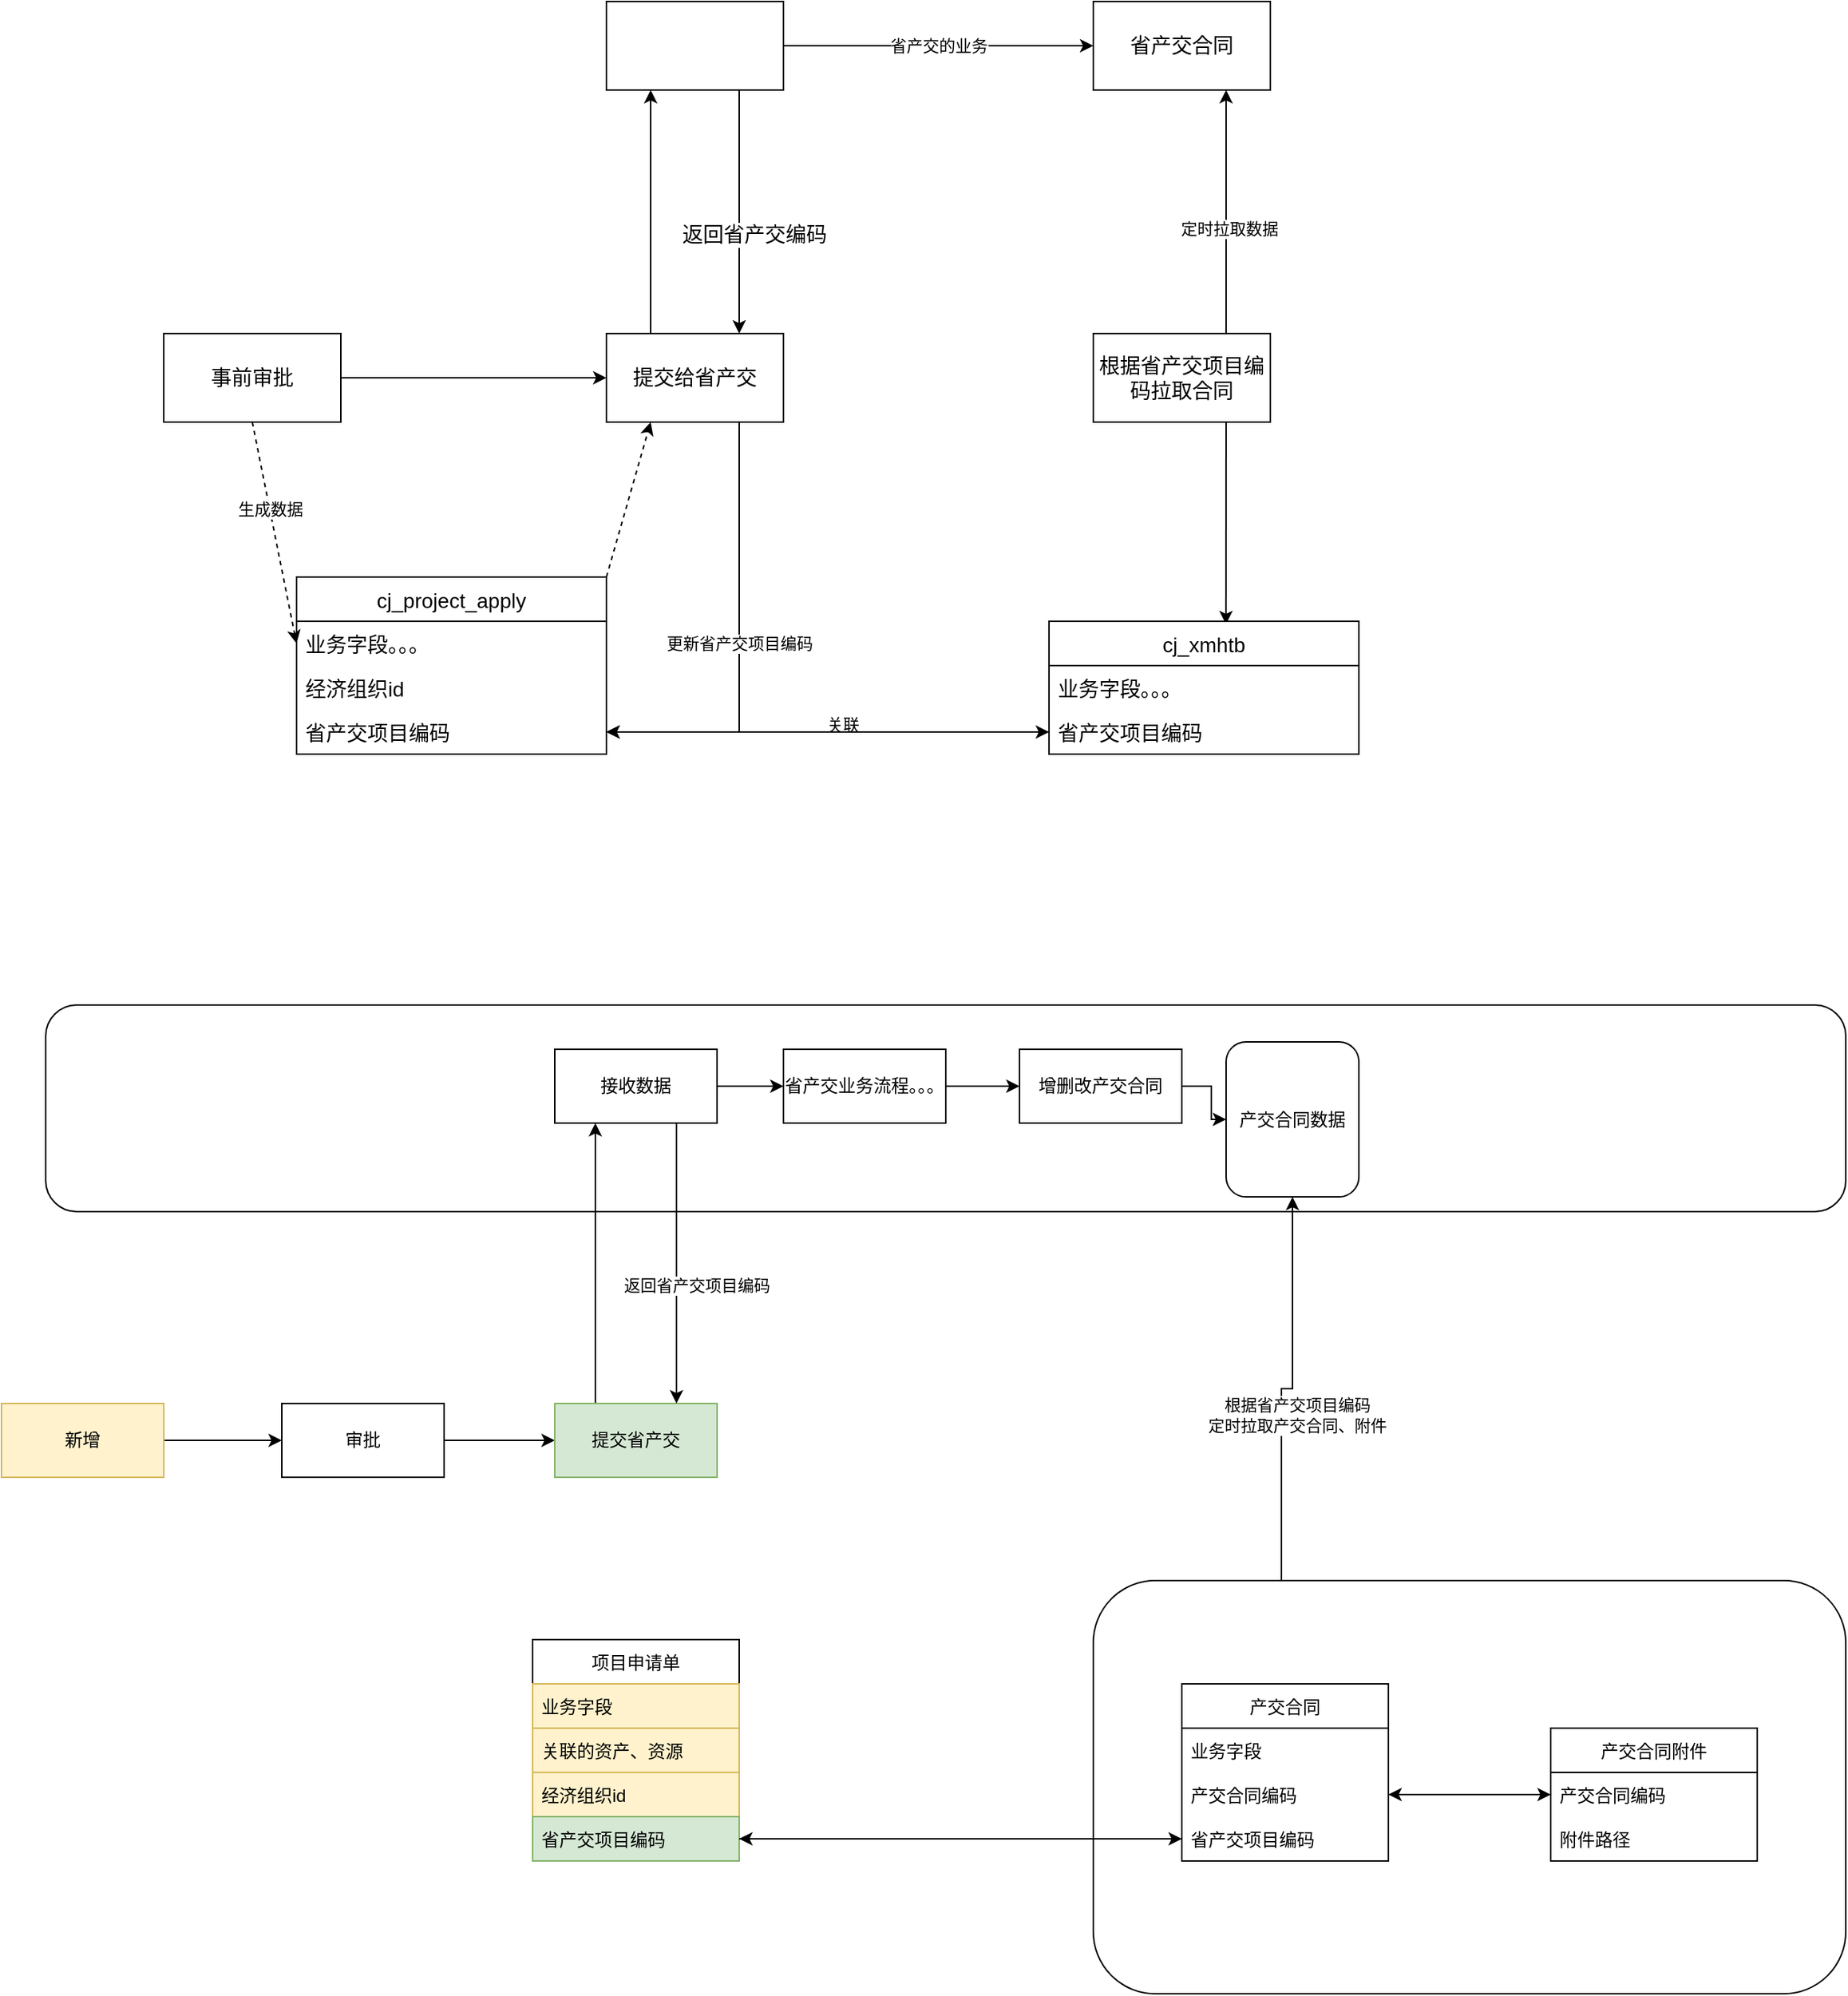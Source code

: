 <mxfile version="20.5.1" type="github">
  <diagram id="X07Baq81gWpiOjJxXAKM" name="第 1 页">
    <mxGraphModel dx="1822" dy="761" grid="1" gridSize="10" guides="1" tooltips="1" connect="1" arrows="1" fold="1" page="0" pageScale="1" pageWidth="827" pageHeight="1169" math="0" shadow="0">
      <root>
        <mxCell id="0" />
        <mxCell id="1" parent="0" />
        <mxCell id="7P25dvQ3lvKpP32Pxlyo-65" value="" style="rounded=1;whiteSpace=wrap;html=1;" vertex="1" parent="1">
          <mxGeometry x="10" y="750" width="1220" height="140" as="geometry" />
        </mxCell>
        <mxCell id="7P25dvQ3lvKpP32Pxlyo-66" style="edgeStyle=orthogonalEdgeStyle;rounded=0;orthogonalLoop=1;jettySize=auto;html=1;exitX=0.25;exitY=0;exitDx=0;exitDy=0;" edge="1" parent="1" source="7P25dvQ3lvKpP32Pxlyo-62" target="7P25dvQ3lvKpP32Pxlyo-87">
          <mxGeometry relative="1" as="geometry">
            <mxPoint x="848" y="900" as="targetPoint" />
          </mxGeometry>
        </mxCell>
        <mxCell id="7P25dvQ3lvKpP32Pxlyo-67" value="根据省产交项目编码&lt;br&gt;定时拉取产交合同、附件" style="edgeLabel;html=1;align=center;verticalAlign=middle;resizable=0;points=[];" vertex="1" connectable="0" parent="7P25dvQ3lvKpP32Pxlyo-66">
          <mxGeometry x="0.12" y="1" relative="1" as="geometry">
            <mxPoint x="4" y="30" as="offset" />
          </mxGeometry>
        </mxCell>
        <mxCell id="7P25dvQ3lvKpP32Pxlyo-62" value="" style="rounded=1;whiteSpace=wrap;html=1;" vertex="1" parent="1">
          <mxGeometry x="720" y="1140" width="510" height="280" as="geometry" />
        </mxCell>
        <mxCell id="7P25dvQ3lvKpP32Pxlyo-23" style="rounded=0;orthogonalLoop=1;jettySize=auto;html=1;exitX=0.5;exitY=1;exitDx=0;exitDy=0;entryX=0;entryY=0.5;entryDx=0;entryDy=0;dashed=1;" edge="1" parent="1" source="7P25dvQ3lvKpP32Pxlyo-1" target="7P25dvQ3lvKpP32Pxlyo-8">
          <mxGeometry relative="1" as="geometry" />
        </mxCell>
        <mxCell id="7P25dvQ3lvKpP32Pxlyo-24" value="生成数据" style="edgeLabel;html=1;align=center;verticalAlign=middle;resizable=0;points=[];" vertex="1" connectable="0" parent="7P25dvQ3lvKpP32Pxlyo-23">
          <mxGeometry x="-0.218" relative="1" as="geometry">
            <mxPoint as="offset" />
          </mxGeometry>
        </mxCell>
        <mxCell id="7P25dvQ3lvKpP32Pxlyo-25" style="edgeStyle=orthogonalEdgeStyle;rounded=0;orthogonalLoop=1;jettySize=auto;html=1;exitX=1;exitY=0.5;exitDx=0;exitDy=0;entryX=0;entryY=0.5;entryDx=0;entryDy=0;" edge="1" parent="1" source="7P25dvQ3lvKpP32Pxlyo-1" target="7P25dvQ3lvKpP32Pxlyo-5">
          <mxGeometry relative="1" as="geometry" />
        </mxCell>
        <mxCell id="7P25dvQ3lvKpP32Pxlyo-1" value="事前审批" style="rounded=0;whiteSpace=wrap;html=1;fontSize=14;" vertex="1" parent="1">
          <mxGeometry x="90" y="295" width="120" height="60" as="geometry" />
        </mxCell>
        <mxCell id="7P25dvQ3lvKpP32Pxlyo-13" style="edgeStyle=orthogonalEdgeStyle;rounded=0;orthogonalLoop=1;jettySize=auto;html=1;exitX=0.75;exitY=1;exitDx=0;exitDy=0;entryX=0.75;entryY=0;entryDx=0;entryDy=0;fontSize=14;" edge="1" parent="1" source="7P25dvQ3lvKpP32Pxlyo-2" target="7P25dvQ3lvKpP32Pxlyo-5">
          <mxGeometry relative="1" as="geometry" />
        </mxCell>
        <mxCell id="7P25dvQ3lvKpP32Pxlyo-14" value="返回省产交编码" style="edgeLabel;html=1;align=center;verticalAlign=middle;resizable=0;points=[];fontSize=14;" vertex="1" connectable="0" parent="7P25dvQ3lvKpP32Pxlyo-13">
          <mxGeometry x="0.188" y="-4" relative="1" as="geometry">
            <mxPoint x="14" as="offset" />
          </mxGeometry>
        </mxCell>
        <mxCell id="7P25dvQ3lvKpP32Pxlyo-29" value="省产交的业务" style="edgeStyle=none;rounded=0;orthogonalLoop=1;jettySize=auto;html=1;exitX=1;exitY=0.5;exitDx=0;exitDy=0;entryX=0;entryY=0.5;entryDx=0;entryDy=0;" edge="1" parent="1" source="7P25dvQ3lvKpP32Pxlyo-2" target="7P25dvQ3lvKpP32Pxlyo-28">
          <mxGeometry relative="1" as="geometry" />
        </mxCell>
        <mxCell id="7P25dvQ3lvKpP32Pxlyo-2" value="" style="rounded=0;whiteSpace=wrap;html=1;fontSize=14;" vertex="1" parent="1">
          <mxGeometry x="390" y="70" width="120" height="60" as="geometry" />
        </mxCell>
        <mxCell id="7P25dvQ3lvKpP32Pxlyo-12" style="edgeStyle=orthogonalEdgeStyle;rounded=0;orthogonalLoop=1;jettySize=auto;html=1;exitX=0.25;exitY=0;exitDx=0;exitDy=0;entryX=0.25;entryY=1;entryDx=0;entryDy=0;fontSize=14;" edge="1" parent="1" source="7P25dvQ3lvKpP32Pxlyo-5" target="7P25dvQ3lvKpP32Pxlyo-2">
          <mxGeometry relative="1" as="geometry" />
        </mxCell>
        <mxCell id="7P25dvQ3lvKpP32Pxlyo-18" value="更新省产交项目编码" style="edgeStyle=orthogonalEdgeStyle;rounded=0;orthogonalLoop=1;jettySize=auto;html=1;exitX=0.75;exitY=1;exitDx=0;exitDy=0;entryX=1;entryY=0.5;entryDx=0;entryDy=0;" edge="1" parent="1" source="7P25dvQ3lvKpP32Pxlyo-5" target="7P25dvQ3lvKpP32Pxlyo-10">
          <mxGeometry relative="1" as="geometry" />
        </mxCell>
        <mxCell id="7P25dvQ3lvKpP32Pxlyo-5" value="提交给省产交" style="rounded=0;whiteSpace=wrap;html=1;fontSize=14;" vertex="1" parent="1">
          <mxGeometry x="390" y="295" width="120" height="60" as="geometry" />
        </mxCell>
        <mxCell id="7P25dvQ3lvKpP32Pxlyo-26" style="edgeStyle=none;rounded=0;orthogonalLoop=1;jettySize=auto;html=1;exitX=1;exitY=0;exitDx=0;exitDy=0;entryX=0.25;entryY=1;entryDx=0;entryDy=0;dashed=1;" edge="1" parent="1" source="7P25dvQ3lvKpP32Pxlyo-7" target="7P25dvQ3lvKpP32Pxlyo-5">
          <mxGeometry relative="1" as="geometry" />
        </mxCell>
        <mxCell id="7P25dvQ3lvKpP32Pxlyo-7" value="cj_project_apply" style="swimlane;fontStyle=0;childLayout=stackLayout;horizontal=1;startSize=30;horizontalStack=0;resizeParent=1;resizeParentMax=0;resizeLast=0;collapsible=1;marginBottom=0;fontSize=14;" vertex="1" parent="1">
          <mxGeometry x="180" y="460" width="210" height="120" as="geometry" />
        </mxCell>
        <mxCell id="7P25dvQ3lvKpP32Pxlyo-8" value="业务字段。。。" style="text;strokeColor=none;fillColor=none;align=left;verticalAlign=middle;spacingLeft=4;spacingRight=4;overflow=hidden;points=[[0,0.5],[1,0.5]];portConstraint=eastwest;rotatable=0;fontSize=14;" vertex="1" parent="7P25dvQ3lvKpP32Pxlyo-7">
          <mxGeometry y="30" width="210" height="30" as="geometry" />
        </mxCell>
        <mxCell id="7P25dvQ3lvKpP32Pxlyo-9" value="经济组织id" style="text;strokeColor=none;fillColor=none;align=left;verticalAlign=middle;spacingLeft=4;spacingRight=4;overflow=hidden;points=[[0,0.5],[1,0.5]];portConstraint=eastwest;rotatable=0;fontSize=14;" vertex="1" parent="7P25dvQ3lvKpP32Pxlyo-7">
          <mxGeometry y="60" width="210" height="30" as="geometry" />
        </mxCell>
        <mxCell id="7P25dvQ3lvKpP32Pxlyo-10" value="省产交项目编码" style="text;strokeColor=none;fillColor=none;align=left;verticalAlign=middle;spacingLeft=4;spacingRight=4;overflow=hidden;points=[[0,0.5],[1,0.5]];portConstraint=eastwest;rotatable=0;fontSize=14;" vertex="1" parent="7P25dvQ3lvKpP32Pxlyo-7">
          <mxGeometry y="90" width="210" height="30" as="geometry" />
        </mxCell>
        <mxCell id="7P25dvQ3lvKpP32Pxlyo-36" style="edgeStyle=none;rounded=0;orthogonalLoop=1;jettySize=auto;html=1;exitX=0.75;exitY=0;exitDx=0;exitDy=0;entryX=0.75;entryY=1;entryDx=0;entryDy=0;" edge="1" parent="1" source="7P25dvQ3lvKpP32Pxlyo-27" target="7P25dvQ3lvKpP32Pxlyo-28">
          <mxGeometry relative="1" as="geometry" />
        </mxCell>
        <mxCell id="7P25dvQ3lvKpP32Pxlyo-40" value="定时拉取数据" style="edgeLabel;html=1;align=center;verticalAlign=middle;resizable=0;points=[];" vertex="1" connectable="0" parent="7P25dvQ3lvKpP32Pxlyo-36">
          <mxGeometry x="-0.139" y="-2" relative="1" as="geometry">
            <mxPoint as="offset" />
          </mxGeometry>
        </mxCell>
        <mxCell id="7P25dvQ3lvKpP32Pxlyo-37" style="edgeStyle=none;rounded=0;orthogonalLoop=1;jettySize=auto;html=1;exitX=0.75;exitY=1;exitDx=0;exitDy=0;entryX=0.571;entryY=0.022;entryDx=0;entryDy=0;entryPerimeter=0;" edge="1" parent="1" source="7P25dvQ3lvKpP32Pxlyo-27" target="7P25dvQ3lvKpP32Pxlyo-30">
          <mxGeometry relative="1" as="geometry" />
        </mxCell>
        <mxCell id="7P25dvQ3lvKpP32Pxlyo-27" value="根据省产交项目编码拉取合同" style="rounded=0;whiteSpace=wrap;html=1;fontSize=14;" vertex="1" parent="1">
          <mxGeometry x="720" y="295" width="120" height="60" as="geometry" />
        </mxCell>
        <mxCell id="7P25dvQ3lvKpP32Pxlyo-28" value="省产交合同" style="rounded=0;whiteSpace=wrap;html=1;fontSize=14;" vertex="1" parent="1">
          <mxGeometry x="720" y="70" width="120" height="60" as="geometry" />
        </mxCell>
        <mxCell id="7P25dvQ3lvKpP32Pxlyo-30" value="cj_xmhtb" style="swimlane;fontStyle=0;childLayout=stackLayout;horizontal=1;startSize=30;horizontalStack=0;resizeParent=1;resizeParentMax=0;resizeLast=0;collapsible=1;marginBottom=0;fontSize=14;" vertex="1" parent="1">
          <mxGeometry x="690" y="490" width="210" height="90" as="geometry" />
        </mxCell>
        <mxCell id="7P25dvQ3lvKpP32Pxlyo-31" value="业务字段。。。" style="text;strokeColor=none;fillColor=none;align=left;verticalAlign=middle;spacingLeft=4;spacingRight=4;overflow=hidden;points=[[0,0.5],[1,0.5]];portConstraint=eastwest;rotatable=0;fontSize=14;" vertex="1" parent="7P25dvQ3lvKpP32Pxlyo-30">
          <mxGeometry y="30" width="210" height="30" as="geometry" />
        </mxCell>
        <mxCell id="7P25dvQ3lvKpP32Pxlyo-33" value="省产交项目编码" style="text;strokeColor=none;fillColor=none;align=left;verticalAlign=middle;spacingLeft=4;spacingRight=4;overflow=hidden;points=[[0,0.5],[1,0.5]];portConstraint=eastwest;rotatable=0;fontSize=14;" vertex="1" parent="7P25dvQ3lvKpP32Pxlyo-30">
          <mxGeometry y="60" width="210" height="30" as="geometry" />
        </mxCell>
        <mxCell id="7P25dvQ3lvKpP32Pxlyo-34" style="edgeStyle=none;rounded=0;orthogonalLoop=1;jettySize=auto;html=1;exitX=0;exitY=0.5;exitDx=0;exitDy=0;entryX=1;entryY=0.5;entryDx=0;entryDy=0;" edge="1" parent="1" source="7P25dvQ3lvKpP32Pxlyo-33" target="7P25dvQ3lvKpP32Pxlyo-10">
          <mxGeometry relative="1" as="geometry" />
        </mxCell>
        <mxCell id="7P25dvQ3lvKpP32Pxlyo-35" value="关联" style="edgeLabel;html=1;align=center;verticalAlign=middle;resizable=0;points=[];" vertex="1" connectable="0" parent="7P25dvQ3lvKpP32Pxlyo-34">
          <mxGeometry x="-0.091" y="1" relative="1" as="geometry">
            <mxPoint x="-4" y="-6" as="offset" />
          </mxGeometry>
        </mxCell>
        <mxCell id="7P25dvQ3lvKpP32Pxlyo-38" style="edgeStyle=orthogonalEdgeStyle;rounded=0;orthogonalLoop=1;jettySize=auto;html=1;exitX=1;exitY=0.5;exitDx=0;exitDy=0;entryX=0;entryY=0.5;entryDx=0;entryDy=0;" edge="1" parent="1" source="7P25dvQ3lvKpP32Pxlyo-10" target="7P25dvQ3lvKpP32Pxlyo-33">
          <mxGeometry relative="1" as="geometry" />
        </mxCell>
        <mxCell id="7P25dvQ3lvKpP32Pxlyo-41" value="项目申请单" style="swimlane;fontStyle=0;childLayout=stackLayout;horizontal=1;startSize=30;horizontalStack=0;resizeParent=1;resizeParentMax=0;resizeLast=0;collapsible=1;marginBottom=0;" vertex="1" parent="1">
          <mxGeometry x="340" y="1180" width="140" height="150" as="geometry" />
        </mxCell>
        <mxCell id="7P25dvQ3lvKpP32Pxlyo-42" value="业务字段" style="text;strokeColor=#d6b656;fillColor=#fff2cc;align=left;verticalAlign=middle;spacingLeft=4;spacingRight=4;overflow=hidden;points=[[0,0.5],[1,0.5]];portConstraint=eastwest;rotatable=0;" vertex="1" parent="7P25dvQ3lvKpP32Pxlyo-41">
          <mxGeometry y="30" width="140" height="30" as="geometry" />
        </mxCell>
        <mxCell id="7P25dvQ3lvKpP32Pxlyo-45" value="关联的资产、资源" style="text;strokeColor=#d6b656;fillColor=#fff2cc;align=left;verticalAlign=middle;spacingLeft=4;spacingRight=4;overflow=hidden;points=[[0,0.5],[1,0.5]];portConstraint=eastwest;rotatable=0;" vertex="1" parent="7P25dvQ3lvKpP32Pxlyo-41">
          <mxGeometry y="60" width="140" height="30" as="geometry" />
        </mxCell>
        <mxCell id="7P25dvQ3lvKpP32Pxlyo-43" value="经济组织id" style="text;strokeColor=#d6b656;fillColor=#fff2cc;align=left;verticalAlign=middle;spacingLeft=4;spacingRight=4;overflow=hidden;points=[[0,0.5],[1,0.5]];portConstraint=eastwest;rotatable=0;" vertex="1" parent="7P25dvQ3lvKpP32Pxlyo-41">
          <mxGeometry y="90" width="140" height="30" as="geometry" />
        </mxCell>
        <mxCell id="7P25dvQ3lvKpP32Pxlyo-44" value="省产交项目编码" style="text;strokeColor=#82b366;fillColor=#d5e8d4;align=left;verticalAlign=middle;spacingLeft=4;spacingRight=4;overflow=hidden;points=[[0,0.5],[1,0.5]];portConstraint=eastwest;rotatable=0;" vertex="1" parent="7P25dvQ3lvKpP32Pxlyo-41">
          <mxGeometry y="120" width="140" height="30" as="geometry" />
        </mxCell>
        <mxCell id="7P25dvQ3lvKpP32Pxlyo-46" value="产交合同" style="swimlane;fontStyle=0;childLayout=stackLayout;horizontal=1;startSize=30;horizontalStack=0;resizeParent=1;resizeParentMax=0;resizeLast=0;collapsible=1;marginBottom=0;" vertex="1" parent="1">
          <mxGeometry x="780" y="1210" width="140" height="120" as="geometry" />
        </mxCell>
        <mxCell id="7P25dvQ3lvKpP32Pxlyo-47" value="业务字段" style="text;strokeColor=none;fillColor=none;align=left;verticalAlign=middle;spacingLeft=4;spacingRight=4;overflow=hidden;points=[[0,0.5],[1,0.5]];portConstraint=eastwest;rotatable=0;" vertex="1" parent="7P25dvQ3lvKpP32Pxlyo-46">
          <mxGeometry y="30" width="140" height="30" as="geometry" />
        </mxCell>
        <mxCell id="7P25dvQ3lvKpP32Pxlyo-57" value="产交合同编码" style="text;strokeColor=none;fillColor=none;align=left;verticalAlign=middle;spacingLeft=4;spacingRight=4;overflow=hidden;points=[[0,0.5],[1,0.5]];portConstraint=eastwest;rotatable=0;" vertex="1" parent="7P25dvQ3lvKpP32Pxlyo-46">
          <mxGeometry y="60" width="140" height="30" as="geometry" />
        </mxCell>
        <mxCell id="7P25dvQ3lvKpP32Pxlyo-50" value="省产交项目编码" style="text;strokeColor=none;fillColor=none;align=left;verticalAlign=middle;spacingLeft=4;spacingRight=4;overflow=hidden;points=[[0,0.5],[1,0.5]];portConstraint=eastwest;rotatable=0;" vertex="1" parent="7P25dvQ3lvKpP32Pxlyo-46">
          <mxGeometry y="90" width="140" height="30" as="geometry" />
        </mxCell>
        <mxCell id="7P25dvQ3lvKpP32Pxlyo-54" value="产交合同附件" style="swimlane;fontStyle=0;childLayout=stackLayout;horizontal=1;startSize=30;horizontalStack=0;resizeParent=1;resizeParentMax=0;resizeLast=0;collapsible=1;marginBottom=0;" vertex="1" parent="1">
          <mxGeometry x="1030" y="1240" width="140" height="90" as="geometry" />
        </mxCell>
        <mxCell id="7P25dvQ3lvKpP32Pxlyo-55" value="产交合同编码" style="text;strokeColor=none;fillColor=none;align=left;verticalAlign=middle;spacingLeft=4;spacingRight=4;overflow=hidden;points=[[0,0.5],[1,0.5]];portConstraint=eastwest;rotatable=0;" vertex="1" parent="7P25dvQ3lvKpP32Pxlyo-54">
          <mxGeometry y="30" width="140" height="30" as="geometry" />
        </mxCell>
        <mxCell id="7P25dvQ3lvKpP32Pxlyo-56" value="附件路径" style="text;strokeColor=none;fillColor=none;align=left;verticalAlign=middle;spacingLeft=4;spacingRight=4;overflow=hidden;points=[[0,0.5],[1,0.5]];portConstraint=eastwest;rotatable=0;" vertex="1" parent="7P25dvQ3lvKpP32Pxlyo-54">
          <mxGeometry y="60" width="140" height="30" as="geometry" />
        </mxCell>
        <mxCell id="7P25dvQ3lvKpP32Pxlyo-58" style="edgeStyle=orthogonalEdgeStyle;rounded=0;orthogonalLoop=1;jettySize=auto;html=1;exitX=1;exitY=0.5;exitDx=0;exitDy=0;entryX=0;entryY=0.5;entryDx=0;entryDy=0;" edge="1" parent="1" source="7P25dvQ3lvKpP32Pxlyo-57" target="7P25dvQ3lvKpP32Pxlyo-55">
          <mxGeometry relative="1" as="geometry" />
        </mxCell>
        <mxCell id="7P25dvQ3lvKpP32Pxlyo-59" style="edgeStyle=orthogonalEdgeStyle;rounded=0;orthogonalLoop=1;jettySize=auto;html=1;exitX=1;exitY=0.5;exitDx=0;exitDy=0;" edge="1" parent="1" source="7P25dvQ3lvKpP32Pxlyo-44" target="7P25dvQ3lvKpP32Pxlyo-50">
          <mxGeometry relative="1" as="geometry" />
        </mxCell>
        <mxCell id="7P25dvQ3lvKpP32Pxlyo-60" style="edgeStyle=orthogonalEdgeStyle;rounded=0;orthogonalLoop=1;jettySize=auto;html=1;exitX=0;exitY=0.5;exitDx=0;exitDy=0;" edge="1" parent="1" source="7P25dvQ3lvKpP32Pxlyo-50" target="7P25dvQ3lvKpP32Pxlyo-44">
          <mxGeometry relative="1" as="geometry" />
        </mxCell>
        <mxCell id="7P25dvQ3lvKpP32Pxlyo-61" style="edgeStyle=orthogonalEdgeStyle;rounded=0;orthogonalLoop=1;jettySize=auto;html=1;exitX=0;exitY=0.5;exitDx=0;exitDy=0;entryX=1;entryY=0.5;entryDx=0;entryDy=0;" edge="1" parent="1" source="7P25dvQ3lvKpP32Pxlyo-55" target="7P25dvQ3lvKpP32Pxlyo-57">
          <mxGeometry relative="1" as="geometry" />
        </mxCell>
        <mxCell id="7P25dvQ3lvKpP32Pxlyo-70" value="" style="edgeStyle=orthogonalEdgeStyle;rounded=0;orthogonalLoop=1;jettySize=auto;html=1;" edge="1" parent="1" source="7P25dvQ3lvKpP32Pxlyo-68" target="7P25dvQ3lvKpP32Pxlyo-69">
          <mxGeometry relative="1" as="geometry" />
        </mxCell>
        <mxCell id="7P25dvQ3lvKpP32Pxlyo-68" value="新增" style="rounded=0;whiteSpace=wrap;html=1;fillColor=#fff2cc;strokeColor=#d6b656;" vertex="1" parent="1">
          <mxGeometry x="-20" y="1020" width="110" height="50" as="geometry" />
        </mxCell>
        <mxCell id="7P25dvQ3lvKpP32Pxlyo-72" value="" style="edgeStyle=orthogonalEdgeStyle;rounded=0;orthogonalLoop=1;jettySize=auto;html=1;" edge="1" parent="1" source="7P25dvQ3lvKpP32Pxlyo-69" target="7P25dvQ3lvKpP32Pxlyo-71">
          <mxGeometry relative="1" as="geometry" />
        </mxCell>
        <mxCell id="7P25dvQ3lvKpP32Pxlyo-69" value="审批" style="rounded=0;whiteSpace=wrap;html=1;" vertex="1" parent="1">
          <mxGeometry x="170" y="1020" width="110" height="50" as="geometry" />
        </mxCell>
        <mxCell id="7P25dvQ3lvKpP32Pxlyo-76" style="edgeStyle=orthogonalEdgeStyle;rounded=0;orthogonalLoop=1;jettySize=auto;html=1;exitX=0.25;exitY=0;exitDx=0;exitDy=0;entryX=0.25;entryY=1;entryDx=0;entryDy=0;" edge="1" parent="1" source="7P25dvQ3lvKpP32Pxlyo-71" target="7P25dvQ3lvKpP32Pxlyo-75">
          <mxGeometry relative="1" as="geometry" />
        </mxCell>
        <mxCell id="7P25dvQ3lvKpP32Pxlyo-71" value="提交省产交" style="rounded=0;whiteSpace=wrap;html=1;fillColor=#d5e8d4;strokeColor=#82b366;" vertex="1" parent="1">
          <mxGeometry x="355" y="1020" width="110" height="50" as="geometry" />
        </mxCell>
        <mxCell id="7P25dvQ3lvKpP32Pxlyo-77" style="edgeStyle=orthogonalEdgeStyle;rounded=0;orthogonalLoop=1;jettySize=auto;html=1;exitX=0.75;exitY=1;exitDx=0;exitDy=0;entryX=0.75;entryY=0;entryDx=0;entryDy=0;" edge="1" parent="1" source="7P25dvQ3lvKpP32Pxlyo-75" target="7P25dvQ3lvKpP32Pxlyo-71">
          <mxGeometry relative="1" as="geometry" />
        </mxCell>
        <mxCell id="7P25dvQ3lvKpP32Pxlyo-78" value="返回省产交项目编码" style="edgeLabel;html=1;align=center;verticalAlign=middle;resizable=0;points=[];" vertex="1" connectable="0" parent="7P25dvQ3lvKpP32Pxlyo-77">
          <mxGeometry x="0.284" y="1" relative="1" as="geometry">
            <mxPoint x="12" y="-12" as="offset" />
          </mxGeometry>
        </mxCell>
        <mxCell id="7P25dvQ3lvKpP32Pxlyo-80" style="edgeStyle=orthogonalEdgeStyle;rounded=0;orthogonalLoop=1;jettySize=auto;html=1;exitX=1;exitY=0.5;exitDx=0;exitDy=0;entryX=0;entryY=0.5;entryDx=0;entryDy=0;" edge="1" parent="1" source="7P25dvQ3lvKpP32Pxlyo-75" target="7P25dvQ3lvKpP32Pxlyo-79">
          <mxGeometry relative="1" as="geometry" />
        </mxCell>
        <mxCell id="7P25dvQ3lvKpP32Pxlyo-75" value="接收数据" style="rounded=0;whiteSpace=wrap;html=1;" vertex="1" parent="1">
          <mxGeometry x="355" y="780" width="110" height="50" as="geometry" />
        </mxCell>
        <mxCell id="7P25dvQ3lvKpP32Pxlyo-82" style="edgeStyle=orthogonalEdgeStyle;rounded=0;orthogonalLoop=1;jettySize=auto;html=1;exitX=1;exitY=0.5;exitDx=0;exitDy=0;entryX=0;entryY=0.5;entryDx=0;entryDy=0;" edge="1" parent="1" source="7P25dvQ3lvKpP32Pxlyo-79" target="7P25dvQ3lvKpP32Pxlyo-81">
          <mxGeometry relative="1" as="geometry" />
        </mxCell>
        <mxCell id="7P25dvQ3lvKpP32Pxlyo-79" value="省产交业务流程。。。" style="rounded=0;whiteSpace=wrap;html=1;" vertex="1" parent="1">
          <mxGeometry x="510" y="780" width="110" height="50" as="geometry" />
        </mxCell>
        <mxCell id="7P25dvQ3lvKpP32Pxlyo-88" style="edgeStyle=orthogonalEdgeStyle;rounded=0;orthogonalLoop=1;jettySize=auto;html=1;exitX=1;exitY=0.5;exitDx=0;exitDy=0;" edge="1" parent="1" source="7P25dvQ3lvKpP32Pxlyo-81" target="7P25dvQ3lvKpP32Pxlyo-87">
          <mxGeometry relative="1" as="geometry" />
        </mxCell>
        <mxCell id="7P25dvQ3lvKpP32Pxlyo-81" value="增删改产交合同" style="rounded=0;whiteSpace=wrap;html=1;" vertex="1" parent="1">
          <mxGeometry x="670" y="780" width="110" height="50" as="geometry" />
        </mxCell>
        <mxCell id="7P25dvQ3lvKpP32Pxlyo-87" value="产交合同数据" style="rounded=1;whiteSpace=wrap;html=1;" vertex="1" parent="1">
          <mxGeometry x="810" y="775" width="90" height="105" as="geometry" />
        </mxCell>
      </root>
    </mxGraphModel>
  </diagram>
</mxfile>
